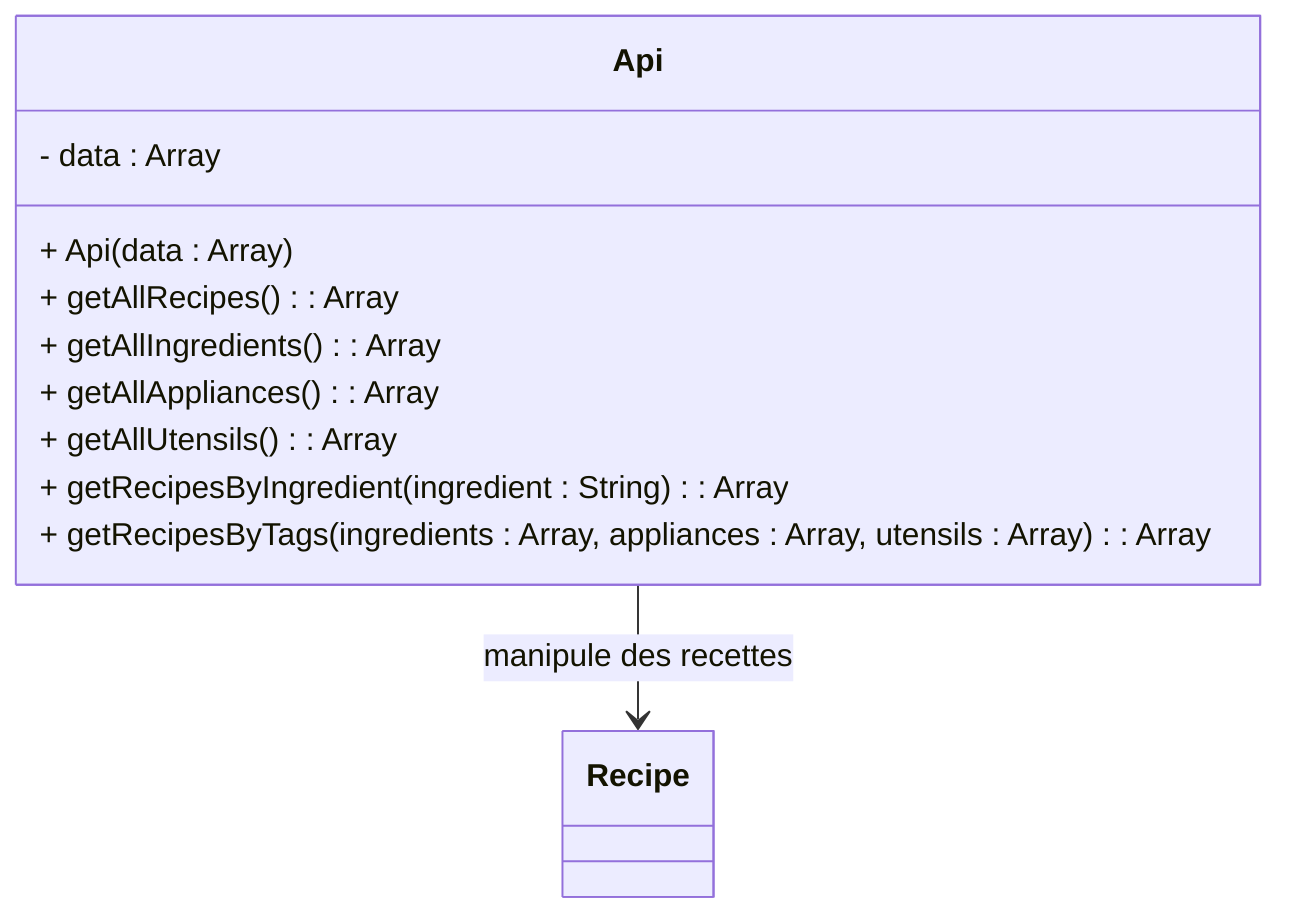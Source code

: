 classDiagram
    class Api {
        - data : Array
        + Api(data : Array)
        + getAllRecipes() : Array
        + getAllIngredients() : Array
        + getAllAppliances() : Array
        + getAllUtensils() : Array
        + getRecipesByIngredient(ingredient : String) : Array
        + getRecipesByTags(ingredients : Array, appliances : Array, utensils : Array) : Array
    }

    Api --> Recipe : manipule des recettes